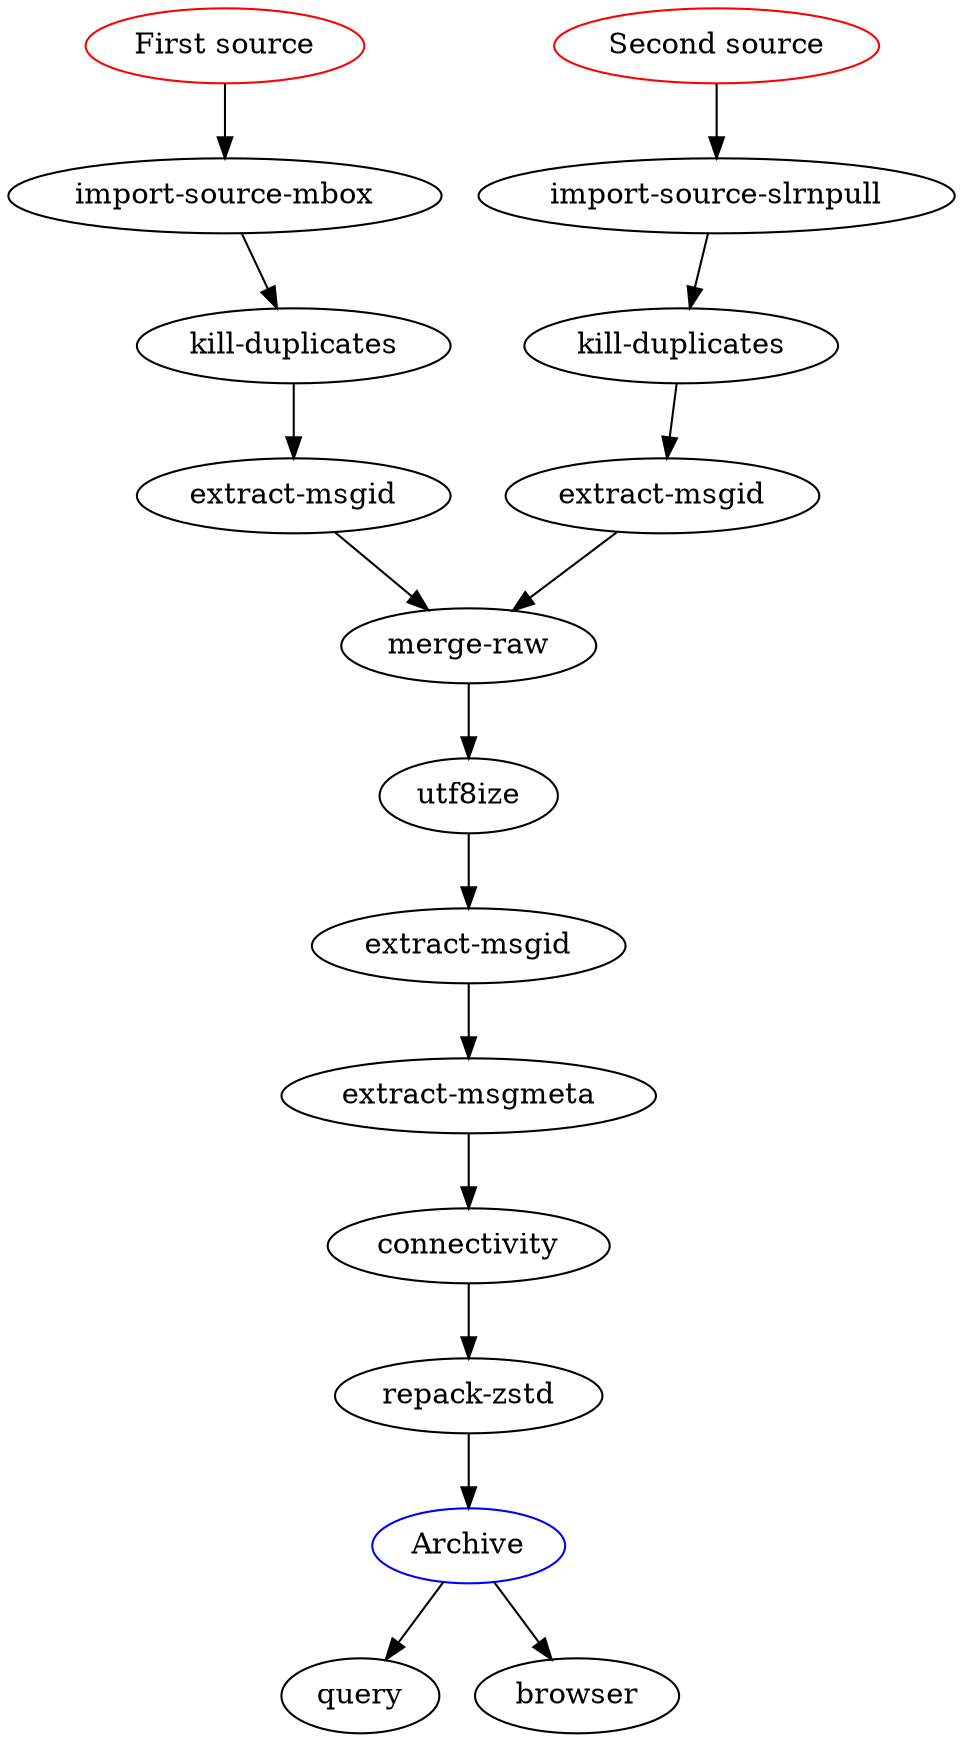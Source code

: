 digraph
{
    src1[label="First source", color=red];
    src2[label="Second source", color=red];
    dst1[label="Archive", color=blue];

    mbox[label="import-source-mbox"];
    slrnpull[label="import-source-slrnpull"];

    kill1[label="kill-duplicates"];
    kill2[label="kill-duplicates"];

    msgid1[label="extract-msgid"];
    msgid2[label="extract-msgid"];
    msgid3[label="extract-msgid"];

    merge[label="merge-raw"];
    msgmeta[label="extract-msgmeta"];
    repack[label="repack-zstd"];

    src1 -> mbox;
    src2 -> slrnpull;
    mbox -> kill1;
    slrnpull -> kill2;
    kill1 -> msgid1;
    kill2 -> msgid2;
    msgid1 -> merge;
    msgid2 -> merge;
    merge -> utf8ize;
    utf8ize -> msgid3;
    msgid3 -> msgmeta;
    msgmeta -> connectivity;
    connectivity -> repack;
    repack -> dst1;
    dst1 -> query;
    dst1 -> browser;
}

